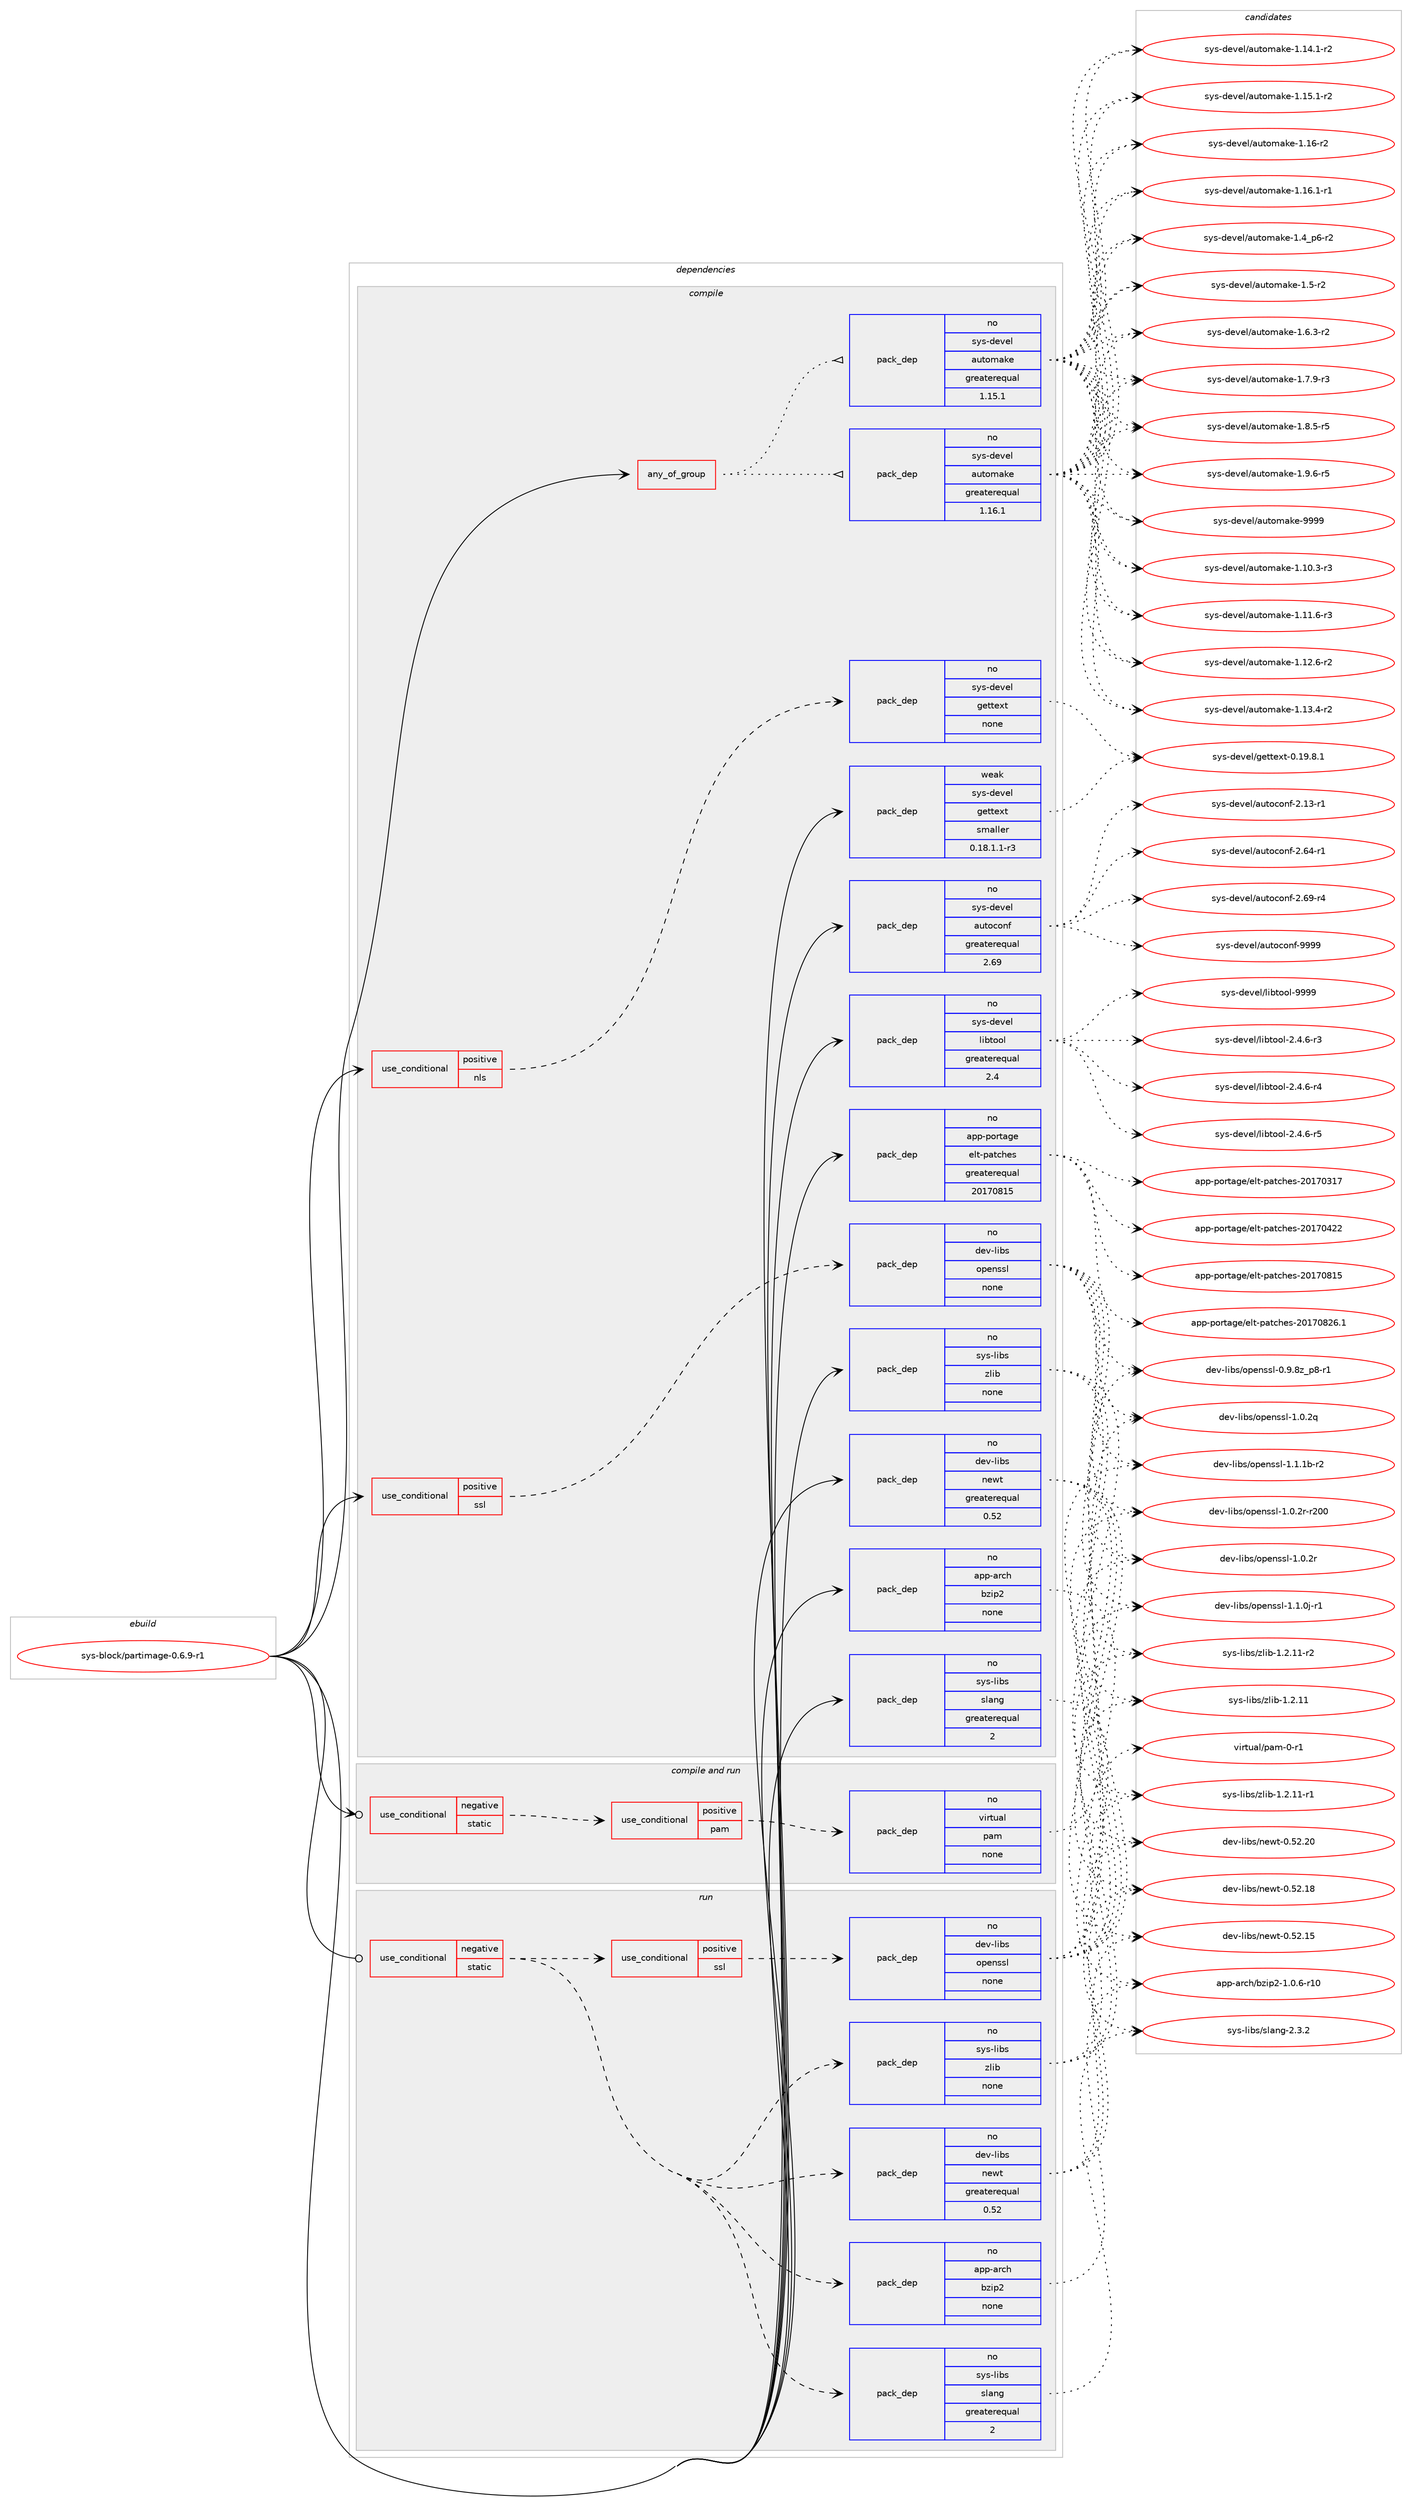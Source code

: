 digraph prolog {

# *************
# Graph options
# *************

newrank=true;
concentrate=true;
compound=true;
graph [rankdir=LR,fontname=Helvetica,fontsize=10,ranksep=1.5];#, ranksep=2.5, nodesep=0.2];
edge  [arrowhead=vee];
node  [fontname=Helvetica,fontsize=10];

# **********
# The ebuild
# **********

subgraph cluster_leftcol {
color=gray;
rank=same;
label=<<i>ebuild</i>>;
id [label="sys-block/partimage-0.6.9-r1", color=red, width=4, href="../sys-block/partimage-0.6.9-r1.svg"];
}

# ****************
# The dependencies
# ****************

subgraph cluster_midcol {
color=gray;
label=<<i>dependencies</i>>;
subgraph cluster_compile {
fillcolor="#eeeeee";
style=filled;
label=<<i>compile</i>>;
subgraph any27273 {
dependency1718785 [label=<<TABLE BORDER="0" CELLBORDER="1" CELLSPACING="0" CELLPADDING="4"><TR><TD CELLPADDING="10">any_of_group</TD></TR></TABLE>>, shape=none, color=red];subgraph pack1232554 {
dependency1718786 [label=<<TABLE BORDER="0" CELLBORDER="1" CELLSPACING="0" CELLPADDING="4" WIDTH="220"><TR><TD ROWSPAN="6" CELLPADDING="30">pack_dep</TD></TR><TR><TD WIDTH="110">no</TD></TR><TR><TD>sys-devel</TD></TR><TR><TD>automake</TD></TR><TR><TD>greaterequal</TD></TR><TR><TD>1.16.1</TD></TR></TABLE>>, shape=none, color=blue];
}
dependency1718785:e -> dependency1718786:w [weight=20,style="dotted",arrowhead="oinv"];
subgraph pack1232555 {
dependency1718787 [label=<<TABLE BORDER="0" CELLBORDER="1" CELLSPACING="0" CELLPADDING="4" WIDTH="220"><TR><TD ROWSPAN="6" CELLPADDING="30">pack_dep</TD></TR><TR><TD WIDTH="110">no</TD></TR><TR><TD>sys-devel</TD></TR><TR><TD>automake</TD></TR><TR><TD>greaterequal</TD></TR><TR><TD>1.15.1</TD></TR></TABLE>>, shape=none, color=blue];
}
dependency1718785:e -> dependency1718787:w [weight=20,style="dotted",arrowhead="oinv"];
}
id:e -> dependency1718785:w [weight=20,style="solid",arrowhead="vee"];
subgraph cond458078 {
dependency1718788 [label=<<TABLE BORDER="0" CELLBORDER="1" CELLSPACING="0" CELLPADDING="4"><TR><TD ROWSPAN="3" CELLPADDING="10">use_conditional</TD></TR><TR><TD>positive</TD></TR><TR><TD>nls</TD></TR></TABLE>>, shape=none, color=red];
subgraph pack1232556 {
dependency1718789 [label=<<TABLE BORDER="0" CELLBORDER="1" CELLSPACING="0" CELLPADDING="4" WIDTH="220"><TR><TD ROWSPAN="6" CELLPADDING="30">pack_dep</TD></TR><TR><TD WIDTH="110">no</TD></TR><TR><TD>sys-devel</TD></TR><TR><TD>gettext</TD></TR><TR><TD>none</TD></TR><TR><TD></TD></TR></TABLE>>, shape=none, color=blue];
}
dependency1718788:e -> dependency1718789:w [weight=20,style="dashed",arrowhead="vee"];
}
id:e -> dependency1718788:w [weight=20,style="solid",arrowhead="vee"];
subgraph cond458079 {
dependency1718790 [label=<<TABLE BORDER="0" CELLBORDER="1" CELLSPACING="0" CELLPADDING="4"><TR><TD ROWSPAN="3" CELLPADDING="10">use_conditional</TD></TR><TR><TD>positive</TD></TR><TR><TD>ssl</TD></TR></TABLE>>, shape=none, color=red];
subgraph pack1232557 {
dependency1718791 [label=<<TABLE BORDER="0" CELLBORDER="1" CELLSPACING="0" CELLPADDING="4" WIDTH="220"><TR><TD ROWSPAN="6" CELLPADDING="30">pack_dep</TD></TR><TR><TD WIDTH="110">no</TD></TR><TR><TD>dev-libs</TD></TR><TR><TD>openssl</TD></TR><TR><TD>none</TD></TR><TR><TD></TD></TR></TABLE>>, shape=none, color=blue];
}
dependency1718790:e -> dependency1718791:w [weight=20,style="dashed",arrowhead="vee"];
}
id:e -> dependency1718790:w [weight=20,style="solid",arrowhead="vee"];
subgraph pack1232558 {
dependency1718792 [label=<<TABLE BORDER="0" CELLBORDER="1" CELLSPACING="0" CELLPADDING="4" WIDTH="220"><TR><TD ROWSPAN="6" CELLPADDING="30">pack_dep</TD></TR><TR><TD WIDTH="110">no</TD></TR><TR><TD>app-arch</TD></TR><TR><TD>bzip2</TD></TR><TR><TD>none</TD></TR><TR><TD></TD></TR></TABLE>>, shape=none, color=blue];
}
id:e -> dependency1718792:w [weight=20,style="solid",arrowhead="vee"];
subgraph pack1232559 {
dependency1718793 [label=<<TABLE BORDER="0" CELLBORDER="1" CELLSPACING="0" CELLPADDING="4" WIDTH="220"><TR><TD ROWSPAN="6" CELLPADDING="30">pack_dep</TD></TR><TR><TD WIDTH="110">no</TD></TR><TR><TD>app-portage</TD></TR><TR><TD>elt-patches</TD></TR><TR><TD>greaterequal</TD></TR><TR><TD>20170815</TD></TR></TABLE>>, shape=none, color=blue];
}
id:e -> dependency1718793:w [weight=20,style="solid",arrowhead="vee"];
subgraph pack1232560 {
dependency1718794 [label=<<TABLE BORDER="0" CELLBORDER="1" CELLSPACING="0" CELLPADDING="4" WIDTH="220"><TR><TD ROWSPAN="6" CELLPADDING="30">pack_dep</TD></TR><TR><TD WIDTH="110">no</TD></TR><TR><TD>dev-libs</TD></TR><TR><TD>newt</TD></TR><TR><TD>greaterequal</TD></TR><TR><TD>0.52</TD></TR></TABLE>>, shape=none, color=blue];
}
id:e -> dependency1718794:w [weight=20,style="solid",arrowhead="vee"];
subgraph pack1232561 {
dependency1718795 [label=<<TABLE BORDER="0" CELLBORDER="1" CELLSPACING="0" CELLPADDING="4" WIDTH="220"><TR><TD ROWSPAN="6" CELLPADDING="30">pack_dep</TD></TR><TR><TD WIDTH="110">no</TD></TR><TR><TD>sys-devel</TD></TR><TR><TD>autoconf</TD></TR><TR><TD>greaterequal</TD></TR><TR><TD>2.69</TD></TR></TABLE>>, shape=none, color=blue];
}
id:e -> dependency1718795:w [weight=20,style="solid",arrowhead="vee"];
subgraph pack1232562 {
dependency1718796 [label=<<TABLE BORDER="0" CELLBORDER="1" CELLSPACING="0" CELLPADDING="4" WIDTH="220"><TR><TD ROWSPAN="6" CELLPADDING="30">pack_dep</TD></TR><TR><TD WIDTH="110">no</TD></TR><TR><TD>sys-devel</TD></TR><TR><TD>libtool</TD></TR><TR><TD>greaterequal</TD></TR><TR><TD>2.4</TD></TR></TABLE>>, shape=none, color=blue];
}
id:e -> dependency1718796:w [weight=20,style="solid",arrowhead="vee"];
subgraph pack1232563 {
dependency1718797 [label=<<TABLE BORDER="0" CELLBORDER="1" CELLSPACING="0" CELLPADDING="4" WIDTH="220"><TR><TD ROWSPAN="6" CELLPADDING="30">pack_dep</TD></TR><TR><TD WIDTH="110">no</TD></TR><TR><TD>sys-libs</TD></TR><TR><TD>slang</TD></TR><TR><TD>greaterequal</TD></TR><TR><TD>2</TD></TR></TABLE>>, shape=none, color=blue];
}
id:e -> dependency1718797:w [weight=20,style="solid",arrowhead="vee"];
subgraph pack1232564 {
dependency1718798 [label=<<TABLE BORDER="0" CELLBORDER="1" CELLSPACING="0" CELLPADDING="4" WIDTH="220"><TR><TD ROWSPAN="6" CELLPADDING="30">pack_dep</TD></TR><TR><TD WIDTH="110">no</TD></TR><TR><TD>sys-libs</TD></TR><TR><TD>zlib</TD></TR><TR><TD>none</TD></TR><TR><TD></TD></TR></TABLE>>, shape=none, color=blue];
}
id:e -> dependency1718798:w [weight=20,style="solid",arrowhead="vee"];
subgraph pack1232565 {
dependency1718799 [label=<<TABLE BORDER="0" CELLBORDER="1" CELLSPACING="0" CELLPADDING="4" WIDTH="220"><TR><TD ROWSPAN="6" CELLPADDING="30">pack_dep</TD></TR><TR><TD WIDTH="110">weak</TD></TR><TR><TD>sys-devel</TD></TR><TR><TD>gettext</TD></TR><TR><TD>smaller</TD></TR><TR><TD>0.18.1.1-r3</TD></TR></TABLE>>, shape=none, color=blue];
}
id:e -> dependency1718799:w [weight=20,style="solid",arrowhead="vee"];
}
subgraph cluster_compileandrun {
fillcolor="#eeeeee";
style=filled;
label=<<i>compile and run</i>>;
subgraph cond458080 {
dependency1718800 [label=<<TABLE BORDER="0" CELLBORDER="1" CELLSPACING="0" CELLPADDING="4"><TR><TD ROWSPAN="3" CELLPADDING="10">use_conditional</TD></TR><TR><TD>negative</TD></TR><TR><TD>static</TD></TR></TABLE>>, shape=none, color=red];
subgraph cond458081 {
dependency1718801 [label=<<TABLE BORDER="0" CELLBORDER="1" CELLSPACING="0" CELLPADDING="4"><TR><TD ROWSPAN="3" CELLPADDING="10">use_conditional</TD></TR><TR><TD>positive</TD></TR><TR><TD>pam</TD></TR></TABLE>>, shape=none, color=red];
subgraph pack1232566 {
dependency1718802 [label=<<TABLE BORDER="0" CELLBORDER="1" CELLSPACING="0" CELLPADDING="4" WIDTH="220"><TR><TD ROWSPAN="6" CELLPADDING="30">pack_dep</TD></TR><TR><TD WIDTH="110">no</TD></TR><TR><TD>virtual</TD></TR><TR><TD>pam</TD></TR><TR><TD>none</TD></TR><TR><TD></TD></TR></TABLE>>, shape=none, color=blue];
}
dependency1718801:e -> dependency1718802:w [weight=20,style="dashed",arrowhead="vee"];
}
dependency1718800:e -> dependency1718801:w [weight=20,style="dashed",arrowhead="vee"];
}
id:e -> dependency1718800:w [weight=20,style="solid",arrowhead="odotvee"];
}
subgraph cluster_run {
fillcolor="#eeeeee";
style=filled;
label=<<i>run</i>>;
subgraph cond458082 {
dependency1718803 [label=<<TABLE BORDER="0" CELLBORDER="1" CELLSPACING="0" CELLPADDING="4"><TR><TD ROWSPAN="3" CELLPADDING="10">use_conditional</TD></TR><TR><TD>negative</TD></TR><TR><TD>static</TD></TR></TABLE>>, shape=none, color=red];
subgraph pack1232567 {
dependency1718804 [label=<<TABLE BORDER="0" CELLBORDER="1" CELLSPACING="0" CELLPADDING="4" WIDTH="220"><TR><TD ROWSPAN="6" CELLPADDING="30">pack_dep</TD></TR><TR><TD WIDTH="110">no</TD></TR><TR><TD>app-arch</TD></TR><TR><TD>bzip2</TD></TR><TR><TD>none</TD></TR><TR><TD></TD></TR></TABLE>>, shape=none, color=blue];
}
dependency1718803:e -> dependency1718804:w [weight=20,style="dashed",arrowhead="vee"];
subgraph pack1232568 {
dependency1718805 [label=<<TABLE BORDER="0" CELLBORDER="1" CELLSPACING="0" CELLPADDING="4" WIDTH="220"><TR><TD ROWSPAN="6" CELLPADDING="30">pack_dep</TD></TR><TR><TD WIDTH="110">no</TD></TR><TR><TD>dev-libs</TD></TR><TR><TD>newt</TD></TR><TR><TD>greaterequal</TD></TR><TR><TD>0.52</TD></TR></TABLE>>, shape=none, color=blue];
}
dependency1718803:e -> dependency1718805:w [weight=20,style="dashed",arrowhead="vee"];
subgraph pack1232569 {
dependency1718806 [label=<<TABLE BORDER="0" CELLBORDER="1" CELLSPACING="0" CELLPADDING="4" WIDTH="220"><TR><TD ROWSPAN="6" CELLPADDING="30">pack_dep</TD></TR><TR><TD WIDTH="110">no</TD></TR><TR><TD>sys-libs</TD></TR><TR><TD>slang</TD></TR><TR><TD>greaterequal</TD></TR><TR><TD>2</TD></TR></TABLE>>, shape=none, color=blue];
}
dependency1718803:e -> dependency1718806:w [weight=20,style="dashed",arrowhead="vee"];
subgraph pack1232570 {
dependency1718807 [label=<<TABLE BORDER="0" CELLBORDER="1" CELLSPACING="0" CELLPADDING="4" WIDTH="220"><TR><TD ROWSPAN="6" CELLPADDING="30">pack_dep</TD></TR><TR><TD WIDTH="110">no</TD></TR><TR><TD>sys-libs</TD></TR><TR><TD>zlib</TD></TR><TR><TD>none</TD></TR><TR><TD></TD></TR></TABLE>>, shape=none, color=blue];
}
dependency1718803:e -> dependency1718807:w [weight=20,style="dashed",arrowhead="vee"];
subgraph cond458083 {
dependency1718808 [label=<<TABLE BORDER="0" CELLBORDER="1" CELLSPACING="0" CELLPADDING="4"><TR><TD ROWSPAN="3" CELLPADDING="10">use_conditional</TD></TR><TR><TD>positive</TD></TR><TR><TD>ssl</TD></TR></TABLE>>, shape=none, color=red];
subgraph pack1232571 {
dependency1718809 [label=<<TABLE BORDER="0" CELLBORDER="1" CELLSPACING="0" CELLPADDING="4" WIDTH="220"><TR><TD ROWSPAN="6" CELLPADDING="30">pack_dep</TD></TR><TR><TD WIDTH="110">no</TD></TR><TR><TD>dev-libs</TD></TR><TR><TD>openssl</TD></TR><TR><TD>none</TD></TR><TR><TD></TD></TR></TABLE>>, shape=none, color=blue];
}
dependency1718808:e -> dependency1718809:w [weight=20,style="dashed",arrowhead="vee"];
}
dependency1718803:e -> dependency1718808:w [weight=20,style="dashed",arrowhead="vee"];
}
id:e -> dependency1718803:w [weight=20,style="solid",arrowhead="odot"];
}
}

# **************
# The candidates
# **************

subgraph cluster_choices {
rank=same;
color=gray;
label=<<i>candidates</i>>;

subgraph choice1232554 {
color=black;
nodesep=1;
choice11512111545100101118101108479711711611110997107101454946494846514511451 [label="sys-devel/automake-1.10.3-r3", color=red, width=4,href="../sys-devel/automake-1.10.3-r3.svg"];
choice11512111545100101118101108479711711611110997107101454946494946544511451 [label="sys-devel/automake-1.11.6-r3", color=red, width=4,href="../sys-devel/automake-1.11.6-r3.svg"];
choice11512111545100101118101108479711711611110997107101454946495046544511450 [label="sys-devel/automake-1.12.6-r2", color=red, width=4,href="../sys-devel/automake-1.12.6-r2.svg"];
choice11512111545100101118101108479711711611110997107101454946495146524511450 [label="sys-devel/automake-1.13.4-r2", color=red, width=4,href="../sys-devel/automake-1.13.4-r2.svg"];
choice11512111545100101118101108479711711611110997107101454946495246494511450 [label="sys-devel/automake-1.14.1-r2", color=red, width=4,href="../sys-devel/automake-1.14.1-r2.svg"];
choice11512111545100101118101108479711711611110997107101454946495346494511450 [label="sys-devel/automake-1.15.1-r2", color=red, width=4,href="../sys-devel/automake-1.15.1-r2.svg"];
choice1151211154510010111810110847971171161111099710710145494649544511450 [label="sys-devel/automake-1.16-r2", color=red, width=4,href="../sys-devel/automake-1.16-r2.svg"];
choice11512111545100101118101108479711711611110997107101454946495446494511449 [label="sys-devel/automake-1.16.1-r1", color=red, width=4,href="../sys-devel/automake-1.16.1-r1.svg"];
choice115121115451001011181011084797117116111109971071014549465295112544511450 [label="sys-devel/automake-1.4_p6-r2", color=red, width=4,href="../sys-devel/automake-1.4_p6-r2.svg"];
choice11512111545100101118101108479711711611110997107101454946534511450 [label="sys-devel/automake-1.5-r2", color=red, width=4,href="../sys-devel/automake-1.5-r2.svg"];
choice115121115451001011181011084797117116111109971071014549465446514511450 [label="sys-devel/automake-1.6.3-r2", color=red, width=4,href="../sys-devel/automake-1.6.3-r2.svg"];
choice115121115451001011181011084797117116111109971071014549465546574511451 [label="sys-devel/automake-1.7.9-r3", color=red, width=4,href="../sys-devel/automake-1.7.9-r3.svg"];
choice115121115451001011181011084797117116111109971071014549465646534511453 [label="sys-devel/automake-1.8.5-r5", color=red, width=4,href="../sys-devel/automake-1.8.5-r5.svg"];
choice115121115451001011181011084797117116111109971071014549465746544511453 [label="sys-devel/automake-1.9.6-r5", color=red, width=4,href="../sys-devel/automake-1.9.6-r5.svg"];
choice115121115451001011181011084797117116111109971071014557575757 [label="sys-devel/automake-9999", color=red, width=4,href="../sys-devel/automake-9999.svg"];
dependency1718786:e -> choice11512111545100101118101108479711711611110997107101454946494846514511451:w [style=dotted,weight="100"];
dependency1718786:e -> choice11512111545100101118101108479711711611110997107101454946494946544511451:w [style=dotted,weight="100"];
dependency1718786:e -> choice11512111545100101118101108479711711611110997107101454946495046544511450:w [style=dotted,weight="100"];
dependency1718786:e -> choice11512111545100101118101108479711711611110997107101454946495146524511450:w [style=dotted,weight="100"];
dependency1718786:e -> choice11512111545100101118101108479711711611110997107101454946495246494511450:w [style=dotted,weight="100"];
dependency1718786:e -> choice11512111545100101118101108479711711611110997107101454946495346494511450:w [style=dotted,weight="100"];
dependency1718786:e -> choice1151211154510010111810110847971171161111099710710145494649544511450:w [style=dotted,weight="100"];
dependency1718786:e -> choice11512111545100101118101108479711711611110997107101454946495446494511449:w [style=dotted,weight="100"];
dependency1718786:e -> choice115121115451001011181011084797117116111109971071014549465295112544511450:w [style=dotted,weight="100"];
dependency1718786:e -> choice11512111545100101118101108479711711611110997107101454946534511450:w [style=dotted,weight="100"];
dependency1718786:e -> choice115121115451001011181011084797117116111109971071014549465446514511450:w [style=dotted,weight="100"];
dependency1718786:e -> choice115121115451001011181011084797117116111109971071014549465546574511451:w [style=dotted,weight="100"];
dependency1718786:e -> choice115121115451001011181011084797117116111109971071014549465646534511453:w [style=dotted,weight="100"];
dependency1718786:e -> choice115121115451001011181011084797117116111109971071014549465746544511453:w [style=dotted,weight="100"];
dependency1718786:e -> choice115121115451001011181011084797117116111109971071014557575757:w [style=dotted,weight="100"];
}
subgraph choice1232555 {
color=black;
nodesep=1;
choice11512111545100101118101108479711711611110997107101454946494846514511451 [label="sys-devel/automake-1.10.3-r3", color=red, width=4,href="../sys-devel/automake-1.10.3-r3.svg"];
choice11512111545100101118101108479711711611110997107101454946494946544511451 [label="sys-devel/automake-1.11.6-r3", color=red, width=4,href="../sys-devel/automake-1.11.6-r3.svg"];
choice11512111545100101118101108479711711611110997107101454946495046544511450 [label="sys-devel/automake-1.12.6-r2", color=red, width=4,href="../sys-devel/automake-1.12.6-r2.svg"];
choice11512111545100101118101108479711711611110997107101454946495146524511450 [label="sys-devel/automake-1.13.4-r2", color=red, width=4,href="../sys-devel/automake-1.13.4-r2.svg"];
choice11512111545100101118101108479711711611110997107101454946495246494511450 [label="sys-devel/automake-1.14.1-r2", color=red, width=4,href="../sys-devel/automake-1.14.1-r2.svg"];
choice11512111545100101118101108479711711611110997107101454946495346494511450 [label="sys-devel/automake-1.15.1-r2", color=red, width=4,href="../sys-devel/automake-1.15.1-r2.svg"];
choice1151211154510010111810110847971171161111099710710145494649544511450 [label="sys-devel/automake-1.16-r2", color=red, width=4,href="../sys-devel/automake-1.16-r2.svg"];
choice11512111545100101118101108479711711611110997107101454946495446494511449 [label="sys-devel/automake-1.16.1-r1", color=red, width=4,href="../sys-devel/automake-1.16.1-r1.svg"];
choice115121115451001011181011084797117116111109971071014549465295112544511450 [label="sys-devel/automake-1.4_p6-r2", color=red, width=4,href="../sys-devel/automake-1.4_p6-r2.svg"];
choice11512111545100101118101108479711711611110997107101454946534511450 [label="sys-devel/automake-1.5-r2", color=red, width=4,href="../sys-devel/automake-1.5-r2.svg"];
choice115121115451001011181011084797117116111109971071014549465446514511450 [label="sys-devel/automake-1.6.3-r2", color=red, width=4,href="../sys-devel/automake-1.6.3-r2.svg"];
choice115121115451001011181011084797117116111109971071014549465546574511451 [label="sys-devel/automake-1.7.9-r3", color=red, width=4,href="../sys-devel/automake-1.7.9-r3.svg"];
choice115121115451001011181011084797117116111109971071014549465646534511453 [label="sys-devel/automake-1.8.5-r5", color=red, width=4,href="../sys-devel/automake-1.8.5-r5.svg"];
choice115121115451001011181011084797117116111109971071014549465746544511453 [label="sys-devel/automake-1.9.6-r5", color=red, width=4,href="../sys-devel/automake-1.9.6-r5.svg"];
choice115121115451001011181011084797117116111109971071014557575757 [label="sys-devel/automake-9999", color=red, width=4,href="../sys-devel/automake-9999.svg"];
dependency1718787:e -> choice11512111545100101118101108479711711611110997107101454946494846514511451:w [style=dotted,weight="100"];
dependency1718787:e -> choice11512111545100101118101108479711711611110997107101454946494946544511451:w [style=dotted,weight="100"];
dependency1718787:e -> choice11512111545100101118101108479711711611110997107101454946495046544511450:w [style=dotted,weight="100"];
dependency1718787:e -> choice11512111545100101118101108479711711611110997107101454946495146524511450:w [style=dotted,weight="100"];
dependency1718787:e -> choice11512111545100101118101108479711711611110997107101454946495246494511450:w [style=dotted,weight="100"];
dependency1718787:e -> choice11512111545100101118101108479711711611110997107101454946495346494511450:w [style=dotted,weight="100"];
dependency1718787:e -> choice1151211154510010111810110847971171161111099710710145494649544511450:w [style=dotted,weight="100"];
dependency1718787:e -> choice11512111545100101118101108479711711611110997107101454946495446494511449:w [style=dotted,weight="100"];
dependency1718787:e -> choice115121115451001011181011084797117116111109971071014549465295112544511450:w [style=dotted,weight="100"];
dependency1718787:e -> choice11512111545100101118101108479711711611110997107101454946534511450:w [style=dotted,weight="100"];
dependency1718787:e -> choice115121115451001011181011084797117116111109971071014549465446514511450:w [style=dotted,weight="100"];
dependency1718787:e -> choice115121115451001011181011084797117116111109971071014549465546574511451:w [style=dotted,weight="100"];
dependency1718787:e -> choice115121115451001011181011084797117116111109971071014549465646534511453:w [style=dotted,weight="100"];
dependency1718787:e -> choice115121115451001011181011084797117116111109971071014549465746544511453:w [style=dotted,weight="100"];
dependency1718787:e -> choice115121115451001011181011084797117116111109971071014557575757:w [style=dotted,weight="100"];
}
subgraph choice1232556 {
color=black;
nodesep=1;
choice1151211154510010111810110847103101116116101120116454846495746564649 [label="sys-devel/gettext-0.19.8.1", color=red, width=4,href="../sys-devel/gettext-0.19.8.1.svg"];
dependency1718789:e -> choice1151211154510010111810110847103101116116101120116454846495746564649:w [style=dotted,weight="100"];
}
subgraph choice1232557 {
color=black;
nodesep=1;
choice10010111845108105981154711111210111011511510845484657465612295112564511449 [label="dev-libs/openssl-0.9.8z_p8-r1", color=red, width=4,href="../dev-libs/openssl-0.9.8z_p8-r1.svg"];
choice100101118451081059811547111112101110115115108454946484650113 [label="dev-libs/openssl-1.0.2q", color=red, width=4,href="../dev-libs/openssl-1.0.2q.svg"];
choice100101118451081059811547111112101110115115108454946484650114 [label="dev-libs/openssl-1.0.2r", color=red, width=4,href="../dev-libs/openssl-1.0.2r.svg"];
choice10010111845108105981154711111210111011511510845494648465011445114504848 [label="dev-libs/openssl-1.0.2r-r200", color=red, width=4,href="../dev-libs/openssl-1.0.2r-r200.svg"];
choice1001011184510810598115471111121011101151151084549464946481064511449 [label="dev-libs/openssl-1.1.0j-r1", color=red, width=4,href="../dev-libs/openssl-1.1.0j-r1.svg"];
choice100101118451081059811547111112101110115115108454946494649984511450 [label="dev-libs/openssl-1.1.1b-r2", color=red, width=4,href="../dev-libs/openssl-1.1.1b-r2.svg"];
dependency1718791:e -> choice10010111845108105981154711111210111011511510845484657465612295112564511449:w [style=dotted,weight="100"];
dependency1718791:e -> choice100101118451081059811547111112101110115115108454946484650113:w [style=dotted,weight="100"];
dependency1718791:e -> choice100101118451081059811547111112101110115115108454946484650114:w [style=dotted,weight="100"];
dependency1718791:e -> choice10010111845108105981154711111210111011511510845494648465011445114504848:w [style=dotted,weight="100"];
dependency1718791:e -> choice1001011184510810598115471111121011101151151084549464946481064511449:w [style=dotted,weight="100"];
dependency1718791:e -> choice100101118451081059811547111112101110115115108454946494649984511450:w [style=dotted,weight="100"];
}
subgraph choice1232558 {
color=black;
nodesep=1;
choice97112112459711499104479812210511250454946484654451144948 [label="app-arch/bzip2-1.0.6-r10", color=red, width=4,href="../app-arch/bzip2-1.0.6-r10.svg"];
dependency1718792:e -> choice97112112459711499104479812210511250454946484654451144948:w [style=dotted,weight="100"];
}
subgraph choice1232559 {
color=black;
nodesep=1;
choice97112112451121111141169710310147101108116451129711699104101115455048495548514955 [label="app-portage/elt-patches-20170317", color=red, width=4,href="../app-portage/elt-patches-20170317.svg"];
choice97112112451121111141169710310147101108116451129711699104101115455048495548525050 [label="app-portage/elt-patches-20170422", color=red, width=4,href="../app-portage/elt-patches-20170422.svg"];
choice97112112451121111141169710310147101108116451129711699104101115455048495548564953 [label="app-portage/elt-patches-20170815", color=red, width=4,href="../app-portage/elt-patches-20170815.svg"];
choice971121124511211111411697103101471011081164511297116991041011154550484955485650544649 [label="app-portage/elt-patches-20170826.1", color=red, width=4,href="../app-portage/elt-patches-20170826.1.svg"];
dependency1718793:e -> choice97112112451121111141169710310147101108116451129711699104101115455048495548514955:w [style=dotted,weight="100"];
dependency1718793:e -> choice97112112451121111141169710310147101108116451129711699104101115455048495548525050:w [style=dotted,weight="100"];
dependency1718793:e -> choice97112112451121111141169710310147101108116451129711699104101115455048495548564953:w [style=dotted,weight="100"];
dependency1718793:e -> choice971121124511211111411697103101471011081164511297116991041011154550484955485650544649:w [style=dotted,weight="100"];
}
subgraph choice1232560 {
color=black;
nodesep=1;
choice1001011184510810598115471101011191164548465350464953 [label="dev-libs/newt-0.52.15", color=red, width=4,href="../dev-libs/newt-0.52.15.svg"];
choice1001011184510810598115471101011191164548465350464956 [label="dev-libs/newt-0.52.18", color=red, width=4,href="../dev-libs/newt-0.52.18.svg"];
choice1001011184510810598115471101011191164548465350465048 [label="dev-libs/newt-0.52.20", color=red, width=4,href="../dev-libs/newt-0.52.20.svg"];
dependency1718794:e -> choice1001011184510810598115471101011191164548465350464953:w [style=dotted,weight="100"];
dependency1718794:e -> choice1001011184510810598115471101011191164548465350464956:w [style=dotted,weight="100"];
dependency1718794:e -> choice1001011184510810598115471101011191164548465350465048:w [style=dotted,weight="100"];
}
subgraph choice1232561 {
color=black;
nodesep=1;
choice1151211154510010111810110847971171161119911111010245504649514511449 [label="sys-devel/autoconf-2.13-r1", color=red, width=4,href="../sys-devel/autoconf-2.13-r1.svg"];
choice1151211154510010111810110847971171161119911111010245504654524511449 [label="sys-devel/autoconf-2.64-r1", color=red, width=4,href="../sys-devel/autoconf-2.64-r1.svg"];
choice1151211154510010111810110847971171161119911111010245504654574511452 [label="sys-devel/autoconf-2.69-r4", color=red, width=4,href="../sys-devel/autoconf-2.69-r4.svg"];
choice115121115451001011181011084797117116111991111101024557575757 [label="sys-devel/autoconf-9999", color=red, width=4,href="../sys-devel/autoconf-9999.svg"];
dependency1718795:e -> choice1151211154510010111810110847971171161119911111010245504649514511449:w [style=dotted,weight="100"];
dependency1718795:e -> choice1151211154510010111810110847971171161119911111010245504654524511449:w [style=dotted,weight="100"];
dependency1718795:e -> choice1151211154510010111810110847971171161119911111010245504654574511452:w [style=dotted,weight="100"];
dependency1718795:e -> choice115121115451001011181011084797117116111991111101024557575757:w [style=dotted,weight="100"];
}
subgraph choice1232562 {
color=black;
nodesep=1;
choice1151211154510010111810110847108105981161111111084550465246544511451 [label="sys-devel/libtool-2.4.6-r3", color=red, width=4,href="../sys-devel/libtool-2.4.6-r3.svg"];
choice1151211154510010111810110847108105981161111111084550465246544511452 [label="sys-devel/libtool-2.4.6-r4", color=red, width=4,href="../sys-devel/libtool-2.4.6-r4.svg"];
choice1151211154510010111810110847108105981161111111084550465246544511453 [label="sys-devel/libtool-2.4.6-r5", color=red, width=4,href="../sys-devel/libtool-2.4.6-r5.svg"];
choice1151211154510010111810110847108105981161111111084557575757 [label="sys-devel/libtool-9999", color=red, width=4,href="../sys-devel/libtool-9999.svg"];
dependency1718796:e -> choice1151211154510010111810110847108105981161111111084550465246544511451:w [style=dotted,weight="100"];
dependency1718796:e -> choice1151211154510010111810110847108105981161111111084550465246544511452:w [style=dotted,weight="100"];
dependency1718796:e -> choice1151211154510010111810110847108105981161111111084550465246544511453:w [style=dotted,weight="100"];
dependency1718796:e -> choice1151211154510010111810110847108105981161111111084557575757:w [style=dotted,weight="100"];
}
subgraph choice1232563 {
color=black;
nodesep=1;
choice11512111545108105981154711510897110103455046514650 [label="sys-libs/slang-2.3.2", color=red, width=4,href="../sys-libs/slang-2.3.2.svg"];
dependency1718797:e -> choice11512111545108105981154711510897110103455046514650:w [style=dotted,weight="100"];
}
subgraph choice1232564 {
color=black;
nodesep=1;
choice1151211154510810598115471221081059845494650464949 [label="sys-libs/zlib-1.2.11", color=red, width=4,href="../sys-libs/zlib-1.2.11.svg"];
choice11512111545108105981154712210810598454946504649494511449 [label="sys-libs/zlib-1.2.11-r1", color=red, width=4,href="../sys-libs/zlib-1.2.11-r1.svg"];
choice11512111545108105981154712210810598454946504649494511450 [label="sys-libs/zlib-1.2.11-r2", color=red, width=4,href="../sys-libs/zlib-1.2.11-r2.svg"];
dependency1718798:e -> choice1151211154510810598115471221081059845494650464949:w [style=dotted,weight="100"];
dependency1718798:e -> choice11512111545108105981154712210810598454946504649494511449:w [style=dotted,weight="100"];
dependency1718798:e -> choice11512111545108105981154712210810598454946504649494511450:w [style=dotted,weight="100"];
}
subgraph choice1232565 {
color=black;
nodesep=1;
choice1151211154510010111810110847103101116116101120116454846495746564649 [label="sys-devel/gettext-0.19.8.1", color=red, width=4,href="../sys-devel/gettext-0.19.8.1.svg"];
dependency1718799:e -> choice1151211154510010111810110847103101116116101120116454846495746564649:w [style=dotted,weight="100"];
}
subgraph choice1232566 {
color=black;
nodesep=1;
choice11810511411611797108471129710945484511449 [label="virtual/pam-0-r1", color=red, width=4,href="../virtual/pam-0-r1.svg"];
dependency1718802:e -> choice11810511411611797108471129710945484511449:w [style=dotted,weight="100"];
}
subgraph choice1232567 {
color=black;
nodesep=1;
choice97112112459711499104479812210511250454946484654451144948 [label="app-arch/bzip2-1.0.6-r10", color=red, width=4,href="../app-arch/bzip2-1.0.6-r10.svg"];
dependency1718804:e -> choice97112112459711499104479812210511250454946484654451144948:w [style=dotted,weight="100"];
}
subgraph choice1232568 {
color=black;
nodesep=1;
choice1001011184510810598115471101011191164548465350464953 [label="dev-libs/newt-0.52.15", color=red, width=4,href="../dev-libs/newt-0.52.15.svg"];
choice1001011184510810598115471101011191164548465350464956 [label="dev-libs/newt-0.52.18", color=red, width=4,href="../dev-libs/newt-0.52.18.svg"];
choice1001011184510810598115471101011191164548465350465048 [label="dev-libs/newt-0.52.20", color=red, width=4,href="../dev-libs/newt-0.52.20.svg"];
dependency1718805:e -> choice1001011184510810598115471101011191164548465350464953:w [style=dotted,weight="100"];
dependency1718805:e -> choice1001011184510810598115471101011191164548465350464956:w [style=dotted,weight="100"];
dependency1718805:e -> choice1001011184510810598115471101011191164548465350465048:w [style=dotted,weight="100"];
}
subgraph choice1232569 {
color=black;
nodesep=1;
choice11512111545108105981154711510897110103455046514650 [label="sys-libs/slang-2.3.2", color=red, width=4,href="../sys-libs/slang-2.3.2.svg"];
dependency1718806:e -> choice11512111545108105981154711510897110103455046514650:w [style=dotted,weight="100"];
}
subgraph choice1232570 {
color=black;
nodesep=1;
choice1151211154510810598115471221081059845494650464949 [label="sys-libs/zlib-1.2.11", color=red, width=4,href="../sys-libs/zlib-1.2.11.svg"];
choice11512111545108105981154712210810598454946504649494511449 [label="sys-libs/zlib-1.2.11-r1", color=red, width=4,href="../sys-libs/zlib-1.2.11-r1.svg"];
choice11512111545108105981154712210810598454946504649494511450 [label="sys-libs/zlib-1.2.11-r2", color=red, width=4,href="../sys-libs/zlib-1.2.11-r2.svg"];
dependency1718807:e -> choice1151211154510810598115471221081059845494650464949:w [style=dotted,weight="100"];
dependency1718807:e -> choice11512111545108105981154712210810598454946504649494511449:w [style=dotted,weight="100"];
dependency1718807:e -> choice11512111545108105981154712210810598454946504649494511450:w [style=dotted,weight="100"];
}
subgraph choice1232571 {
color=black;
nodesep=1;
choice10010111845108105981154711111210111011511510845484657465612295112564511449 [label="dev-libs/openssl-0.9.8z_p8-r1", color=red, width=4,href="../dev-libs/openssl-0.9.8z_p8-r1.svg"];
choice100101118451081059811547111112101110115115108454946484650113 [label="dev-libs/openssl-1.0.2q", color=red, width=4,href="../dev-libs/openssl-1.0.2q.svg"];
choice100101118451081059811547111112101110115115108454946484650114 [label="dev-libs/openssl-1.0.2r", color=red, width=4,href="../dev-libs/openssl-1.0.2r.svg"];
choice10010111845108105981154711111210111011511510845494648465011445114504848 [label="dev-libs/openssl-1.0.2r-r200", color=red, width=4,href="../dev-libs/openssl-1.0.2r-r200.svg"];
choice1001011184510810598115471111121011101151151084549464946481064511449 [label="dev-libs/openssl-1.1.0j-r1", color=red, width=4,href="../dev-libs/openssl-1.1.0j-r1.svg"];
choice100101118451081059811547111112101110115115108454946494649984511450 [label="dev-libs/openssl-1.1.1b-r2", color=red, width=4,href="../dev-libs/openssl-1.1.1b-r2.svg"];
dependency1718809:e -> choice10010111845108105981154711111210111011511510845484657465612295112564511449:w [style=dotted,weight="100"];
dependency1718809:e -> choice100101118451081059811547111112101110115115108454946484650113:w [style=dotted,weight="100"];
dependency1718809:e -> choice100101118451081059811547111112101110115115108454946484650114:w [style=dotted,weight="100"];
dependency1718809:e -> choice10010111845108105981154711111210111011511510845494648465011445114504848:w [style=dotted,weight="100"];
dependency1718809:e -> choice1001011184510810598115471111121011101151151084549464946481064511449:w [style=dotted,weight="100"];
dependency1718809:e -> choice100101118451081059811547111112101110115115108454946494649984511450:w [style=dotted,weight="100"];
}
}

}
